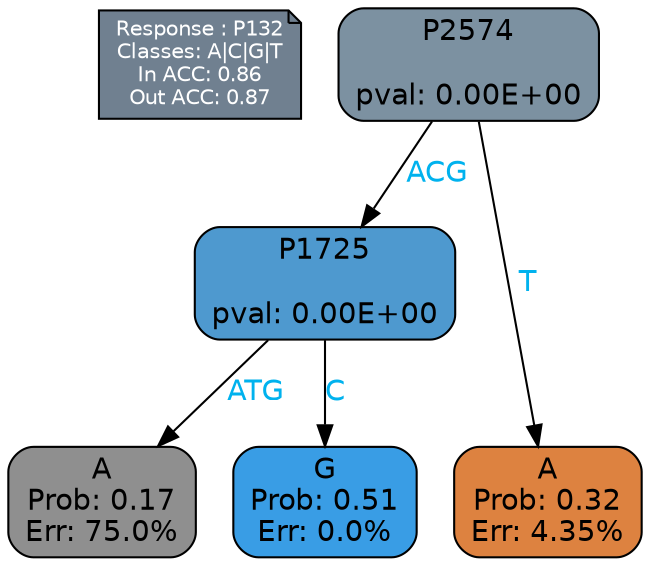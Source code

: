 digraph Tree {
node [shape=box, style="filled, rounded", color="black", fontname=helvetica] ;
graph [ranksep=equally, splines=polylines, bgcolor=transparent, dpi=600] ;
edge [fontname=helvetica] ;
LEGEND [label="Response : P132
Classes: A|C|G|T
In ACC: 0.86
Out ACC: 0.87
",shape=note,align=left,style=filled,fillcolor="slategray",fontcolor="white",fontsize=10];1 [label="P2574

pval: 0.00E+00", fillcolor="#7c91a1"] ;
2 [label="P1725

pval: 0.00E+00", fillcolor="#4e99cf"] ;
3 [label="A
Prob: 0.17
Err: 75.0%", fillcolor="#8f8f8f"] ;
4 [label="G
Prob: 0.51
Err: 0.0%", fillcolor="#399de5"] ;
5 [label="A
Prob: 0.32
Err: 4.35%", fillcolor="#dd8240"] ;
1 -> 2 [label="ACG",fontcolor=deepskyblue2] ;
1 -> 5 [label="T",fontcolor=deepskyblue2] ;
2 -> 3 [label="ATG",fontcolor=deepskyblue2] ;
2 -> 4 [label="C",fontcolor=deepskyblue2] ;
{rank = same; 3;4;5;}{rank = same; LEGEND;1;}}